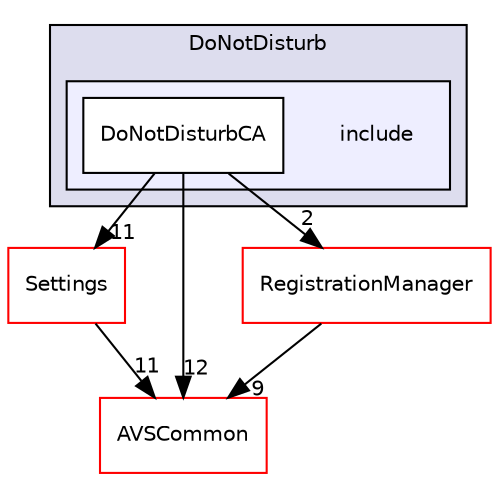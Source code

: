 digraph "/workplace/avs-device-sdk/CapabilityAgents/DoNotDisturb/include" {
  compound=true
  node [ fontsize="10", fontname="Helvetica"];
  edge [ labelfontsize="10", labelfontname="Helvetica"];
  subgraph clusterdir_dd92015ab12b9b588cab78f10309c27c {
    graph [ bgcolor="#ddddee", pencolor="black", label="DoNotDisturb" fontname="Helvetica", fontsize="10", URL="dir_dd92015ab12b9b588cab78f10309c27c.html"]
  subgraph clusterdir_e0ed9f524f2b6b9372683a368c6b20a1 {
    graph [ bgcolor="#eeeeff", pencolor="black", label="" URL="dir_e0ed9f524f2b6b9372683a368c6b20a1.html"];
    dir_e0ed9f524f2b6b9372683a368c6b20a1 [shape=plaintext label="include"];
    dir_4f1b2970ab3630eae76e35301d90ce21 [shape=box label="DoNotDisturbCA" color="black" fillcolor="white" style="filled" URL="dir_4f1b2970ab3630eae76e35301d90ce21.html"];
  }
  }
  dir_8ae0dd75af039a94f4269584fb8eef13 [shape=box label="Settings" fillcolor="white" style="filled" color="red" URL="dir_8ae0dd75af039a94f4269584fb8eef13.html"];
  dir_13e65effb2bde530b17b3d5eefcd0266 [shape=box label="AVSCommon" fillcolor="white" style="filled" color="red" URL="dir_13e65effb2bde530b17b3d5eefcd0266.html"];
  dir_b14333b5607b47fe7356eaa790107bd3 [shape=box label="RegistrationManager" fillcolor="white" style="filled" color="red" URL="dir_b14333b5607b47fe7356eaa790107bd3.html"];
  dir_4f1b2970ab3630eae76e35301d90ce21->dir_8ae0dd75af039a94f4269584fb8eef13 [headlabel="11", labeldistance=1.5 headhref="dir_000155_000285.html"];
  dir_4f1b2970ab3630eae76e35301d90ce21->dir_13e65effb2bde530b17b3d5eefcd0266 [headlabel="12", labeldistance=1.5 headhref="dir_000155_000015.html"];
  dir_4f1b2970ab3630eae76e35301d90ce21->dir_b14333b5607b47fe7356eaa790107bd3 [headlabel="2", labeldistance=1.5 headhref="dir_000155_000271.html"];
  dir_8ae0dd75af039a94f4269584fb8eef13->dir_13e65effb2bde530b17b3d5eefcd0266 [headlabel="11", labeldistance=1.5 headhref="dir_000285_000015.html"];
  dir_b14333b5607b47fe7356eaa790107bd3->dir_13e65effb2bde530b17b3d5eefcd0266 [headlabel="9", labeldistance=1.5 headhref="dir_000271_000015.html"];
}
